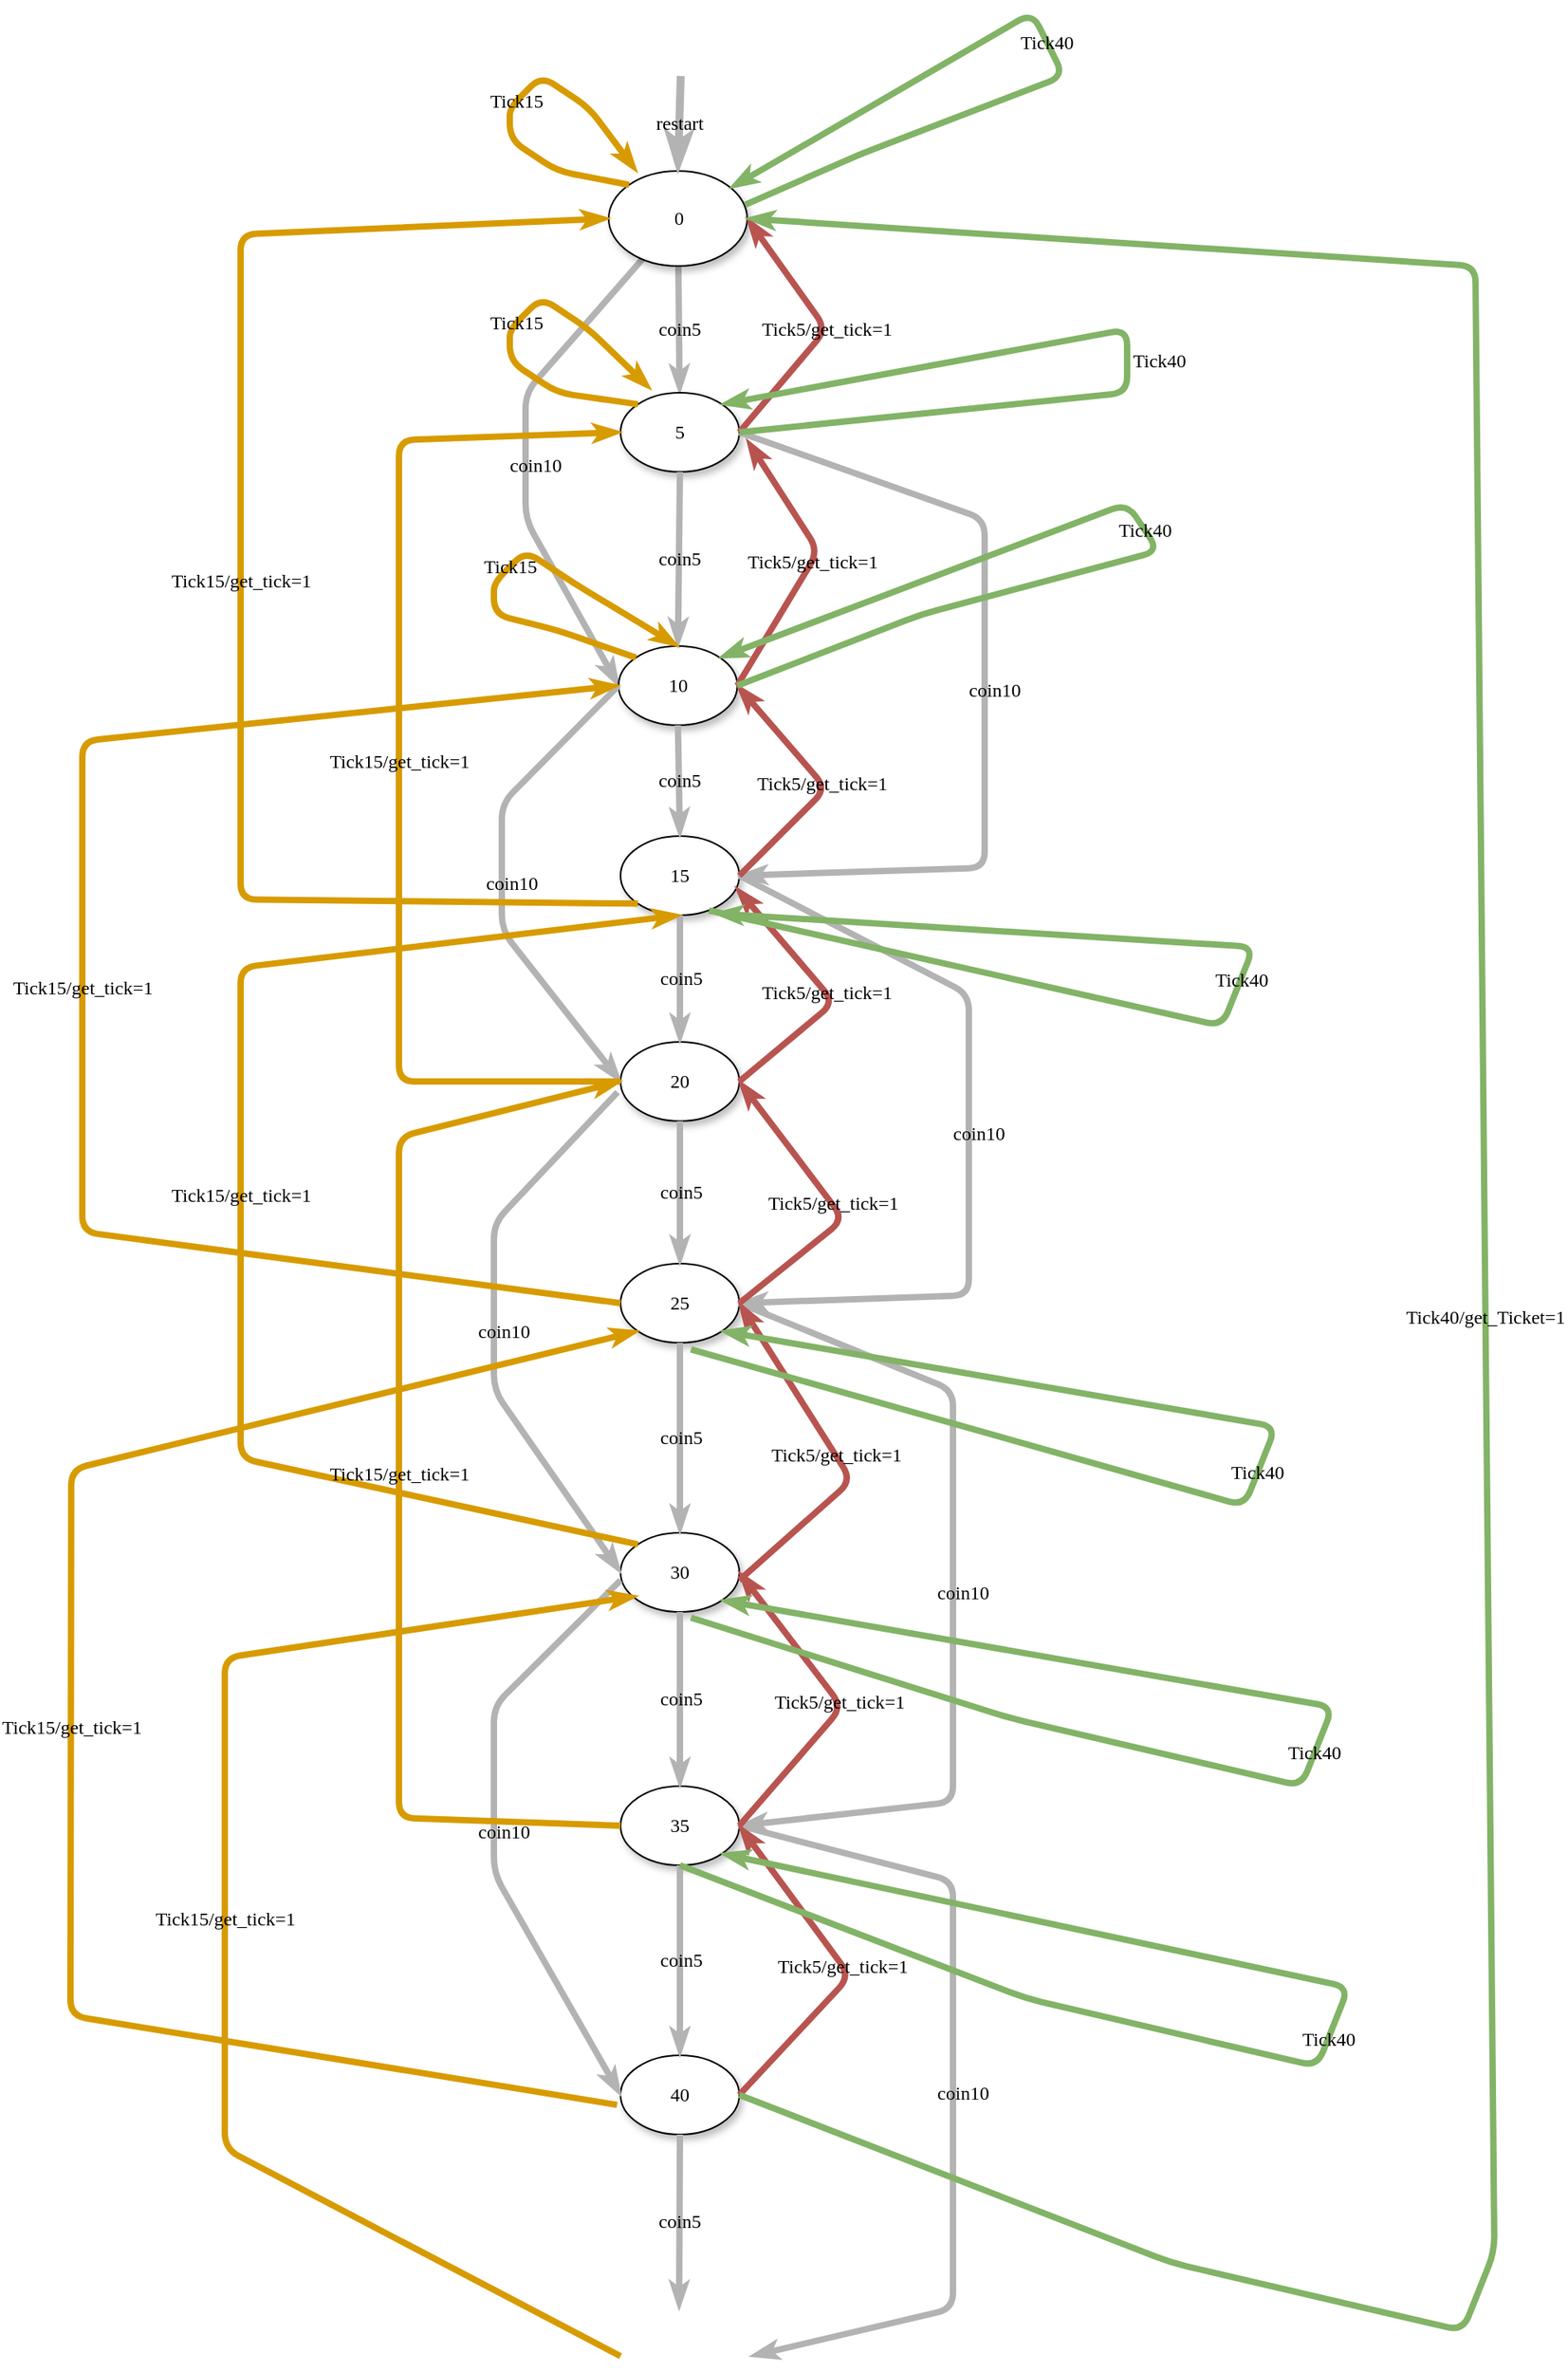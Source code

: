 <mxfile version="23.1.4" type="device">
  <diagram name="Page-1" id="42789a77-a242-8287-6e28-9cd8cfd52e62">
    <mxGraphModel dx="3187" dy="1827" grid="1" gridSize="10" guides="1" tooltips="1" connect="1" arrows="1" fold="1" page="1" pageScale="1" pageWidth="1100" pageHeight="850" background="none" math="0" shadow="0">
      <root>
        <mxCell id="0" />
        <mxCell id="1" parent="0" />
        <mxCell id="1ea317790d2ca983-13" value="coin10" style="edgeStyle=none;rounded=1;html=1;labelBackgroundColor=none;startArrow=none;startFill=0;startSize=5;endArrow=classicThin;endFill=1;endSize=5;jettySize=auto;orthogonalLoop=1;strokeColor=#B3B3B3;strokeWidth=4;fontFamily=Verdana;fontSize=12;entryX=0;entryY=0.5;entryDx=0;entryDy=0;" parent="1" source="1ea317790d2ca983-1" target="X88vrc6dVIh7EYiCYUMr-2" edge="1">
          <mxGeometry x="0.006" y="6" relative="1" as="geometry">
            <mxPoint x="360" y="470" as="targetPoint" />
            <Array as="points">
              <mxPoint x="380" y="350" />
              <mxPoint x="380" y="430" />
            </Array>
            <mxPoint y="1" as="offset" />
          </mxGeometry>
        </mxCell>
        <mxCell id="1ea317790d2ca983-14" value="coin5" style="edgeStyle=none;rounded=1;html=1;labelBackgroundColor=none;startArrow=none;startFill=0;startSize=5;endArrow=classicThin;endFill=1;endSize=5;jettySize=auto;orthogonalLoop=1;strokeColor=#B3B3B3;strokeWidth=4;fontFamily=Verdana;fontSize=12" parent="1" source="1ea317790d2ca983-1" target="1ea317790d2ca983-3" edge="1">
          <mxGeometry relative="1" as="geometry" />
        </mxCell>
        <mxCell id="1ea317790d2ca983-1" value="0" style="ellipse;whiteSpace=wrap;html=1;rounded=0;shadow=1;comic=0;labelBackgroundColor=none;strokeWidth=1;fontFamily=Verdana;fontSize=12;align=center;" parent="1" vertex="1">
          <mxGeometry x="432.5" y="210" width="87.5" height="60" as="geometry" />
        </mxCell>
        <mxCell id="1ea317790d2ca983-3" value="5" style="ellipse;whiteSpace=wrap;html=1;rounded=0;shadow=1;comic=0;labelBackgroundColor=none;strokeWidth=1;fontFamily=Verdana;fontSize=12;align=center;" parent="1" vertex="1">
          <mxGeometry x="440" y="350" width="75" height="50" as="geometry" />
        </mxCell>
        <mxCell id="X88vrc6dVIh7EYiCYUMr-1" value="restart" style="edgeStyle=none;rounded=1;html=1;labelBackgroundColor=none;startArrow=none;startFill=0;startSize=5;endArrow=classicThin;endFill=1;endSize=10;jettySize=auto;orthogonalLoop=1;strokeColor=#B3B3B3;strokeWidth=5;fontFamily=Verdana;fontSize=12;entryX=0.5;entryY=0;entryDx=0;entryDy=0;" edge="1" parent="1" target="1ea317790d2ca983-1">
          <mxGeometry relative="1" as="geometry">
            <mxPoint x="478" y="150" as="sourcePoint" />
            <mxPoint x="289" y="362" as="targetPoint" />
            <Array as="points" />
            <mxPoint as="offset" />
          </mxGeometry>
        </mxCell>
        <mxCell id="X88vrc6dVIh7EYiCYUMr-2" value="10" style="ellipse;whiteSpace=wrap;html=1;rounded=0;shadow=1;comic=0;labelBackgroundColor=none;strokeWidth=1;fontFamily=Verdana;fontSize=12;align=center;" vertex="1" parent="1">
          <mxGeometry x="438.75" y="510" width="75" height="50" as="geometry" />
        </mxCell>
        <mxCell id="X88vrc6dVIh7EYiCYUMr-3" value="coin5" style="edgeStyle=none;rounded=1;html=1;labelBackgroundColor=none;startArrow=none;startFill=0;startSize=5;endArrow=classicThin;endFill=1;endSize=5;jettySize=auto;orthogonalLoop=1;strokeColor=#B3B3B3;strokeWidth=4;fontFamily=Verdana;fontSize=12;exitX=0.5;exitY=1;exitDx=0;exitDy=0;entryX=0.5;entryY=0;entryDx=0;entryDy=0;" edge="1" parent="1" source="1ea317790d2ca983-3" target="X88vrc6dVIh7EYiCYUMr-2">
          <mxGeometry relative="1" as="geometry">
            <mxPoint x="560" y="440" as="sourcePoint" />
            <mxPoint x="588" y="520" as="targetPoint" />
          </mxGeometry>
        </mxCell>
        <mxCell id="X88vrc6dVIh7EYiCYUMr-4" value="15" style="ellipse;whiteSpace=wrap;html=1;rounded=0;shadow=1;comic=0;labelBackgroundColor=none;strokeWidth=1;fontFamily=Verdana;fontSize=12;align=center;" vertex="1" parent="1">
          <mxGeometry x="440" y="630" width="75" height="50" as="geometry" />
        </mxCell>
        <mxCell id="X88vrc6dVIh7EYiCYUMr-5" value="coin10" style="edgeStyle=none;rounded=1;html=1;labelBackgroundColor=none;startArrow=none;startFill=0;startSize=5;endArrow=classicThin;endFill=1;endSize=5;jettySize=auto;orthogonalLoop=1;strokeColor=#B3B3B3;strokeWidth=4;fontFamily=Verdana;fontSize=12;entryX=1;entryY=0.5;entryDx=0;entryDy=0;exitX=1;exitY=0.5;exitDx=0;exitDy=0;" edge="1" parent="1" source="1ea317790d2ca983-3" target="X88vrc6dVIh7EYiCYUMr-4">
          <mxGeometry x="0.006" y="6" relative="1" as="geometry">
            <mxPoint x="570" y="380" as="sourcePoint" />
            <mxPoint x="660" y="659" as="targetPoint" />
            <Array as="points">
              <mxPoint x="670" y="430" />
              <mxPoint x="670" y="650" />
            </Array>
            <mxPoint y="1" as="offset" />
          </mxGeometry>
        </mxCell>
        <mxCell id="X88vrc6dVIh7EYiCYUMr-6" value="coin5" style="edgeStyle=none;rounded=1;html=1;labelBackgroundColor=none;startArrow=none;startFill=0;startSize=5;endArrow=classicThin;endFill=1;endSize=5;jettySize=auto;orthogonalLoop=1;strokeColor=#B3B3B3;strokeWidth=4;fontFamily=Verdana;fontSize=12;exitX=0.5;exitY=1;exitDx=0;exitDy=0;entryX=0.5;entryY=0;entryDx=0;entryDy=0;" edge="1" parent="1" source="X88vrc6dVIh7EYiCYUMr-2" target="X88vrc6dVIh7EYiCYUMr-4">
          <mxGeometry relative="1" as="geometry">
            <mxPoint x="400" y="540" as="sourcePoint" />
            <mxPoint x="400" y="640" as="targetPoint" />
          </mxGeometry>
        </mxCell>
        <mxCell id="X88vrc6dVIh7EYiCYUMr-7" value="20" style="ellipse;whiteSpace=wrap;html=1;rounded=0;shadow=1;comic=0;labelBackgroundColor=none;strokeWidth=1;fontFamily=Verdana;fontSize=12;align=center;" vertex="1" parent="1">
          <mxGeometry x="440" y="760" width="75" height="50" as="geometry" />
        </mxCell>
        <mxCell id="X88vrc6dVIh7EYiCYUMr-8" value="25" style="ellipse;whiteSpace=wrap;html=1;rounded=0;shadow=1;comic=0;labelBackgroundColor=none;strokeWidth=1;fontFamily=Verdana;fontSize=12;align=center;" vertex="1" parent="1">
          <mxGeometry x="440" y="900" width="75" height="50" as="geometry" />
        </mxCell>
        <mxCell id="X88vrc6dVIh7EYiCYUMr-9" value="30" style="ellipse;whiteSpace=wrap;html=1;rounded=0;shadow=1;comic=0;labelBackgroundColor=none;strokeWidth=1;fontFamily=Verdana;fontSize=12;align=center;" vertex="1" parent="1">
          <mxGeometry x="440" y="1070" width="75" height="50" as="geometry" />
        </mxCell>
        <mxCell id="X88vrc6dVIh7EYiCYUMr-10" value="35" style="ellipse;whiteSpace=wrap;html=1;rounded=0;shadow=1;comic=0;labelBackgroundColor=none;strokeWidth=1;fontFamily=Verdana;fontSize=12;align=center;" vertex="1" parent="1">
          <mxGeometry x="440" y="1230" width="75" height="50" as="geometry" />
        </mxCell>
        <mxCell id="X88vrc6dVIh7EYiCYUMr-11" value="40" style="ellipse;whiteSpace=wrap;html=1;rounded=0;shadow=1;comic=0;labelBackgroundColor=none;strokeWidth=1;fontFamily=Verdana;fontSize=12;align=center;" vertex="1" parent="1">
          <mxGeometry x="440" y="1400" width="75" height="50" as="geometry" />
        </mxCell>
        <mxCell id="X88vrc6dVIh7EYiCYUMr-13" value="coin5" style="edgeStyle=none;rounded=1;html=1;labelBackgroundColor=none;startArrow=none;startFill=0;startSize=5;endArrow=classicThin;endFill=1;endSize=5;jettySize=auto;orthogonalLoop=1;strokeColor=#B3B3B3;strokeWidth=4;fontFamily=Verdana;fontSize=12;exitX=0.5;exitY=1;exitDx=0;exitDy=0;entryX=0.5;entryY=0;entryDx=0;entryDy=0;" edge="1" parent="1" source="X88vrc6dVIh7EYiCYUMr-4" target="X88vrc6dVIh7EYiCYUMr-7">
          <mxGeometry relative="1" as="geometry">
            <mxPoint x="488" y="560" as="sourcePoint" />
            <mxPoint x="488" y="640" as="targetPoint" />
          </mxGeometry>
        </mxCell>
        <mxCell id="X88vrc6dVIh7EYiCYUMr-14" value="coin5" style="edgeStyle=none;rounded=1;html=1;labelBackgroundColor=none;startArrow=none;startFill=0;startSize=5;endArrow=classicThin;endFill=1;endSize=5;jettySize=auto;orthogonalLoop=1;strokeColor=#B3B3B3;strokeWidth=4;fontFamily=Verdana;fontSize=12;exitX=0.5;exitY=1;exitDx=0;exitDy=0;entryX=0.5;entryY=0;entryDx=0;entryDy=0;exitPerimeter=0;" edge="1" parent="1" source="X88vrc6dVIh7EYiCYUMr-7" target="X88vrc6dVIh7EYiCYUMr-8">
          <mxGeometry relative="1" as="geometry">
            <mxPoint x="498" y="570" as="sourcePoint" />
            <mxPoint x="498" y="650" as="targetPoint" />
          </mxGeometry>
        </mxCell>
        <mxCell id="X88vrc6dVIh7EYiCYUMr-15" value="coin5" style="edgeStyle=none;rounded=1;html=1;labelBackgroundColor=none;startArrow=none;startFill=0;startSize=5;endArrow=classicThin;endFill=1;endSize=5;jettySize=auto;orthogonalLoop=1;strokeColor=#B3B3B3;strokeWidth=4;fontFamily=Verdana;fontSize=12;entryX=0.5;entryY=0;entryDx=0;entryDy=0;exitX=0.5;exitY=1;exitDx=0;exitDy=0;" edge="1" parent="1" source="X88vrc6dVIh7EYiCYUMr-8" target="X88vrc6dVIh7EYiCYUMr-9">
          <mxGeometry relative="1" as="geometry">
            <mxPoint x="478" y="970" as="sourcePoint" />
            <mxPoint x="477" y="1040" as="targetPoint" />
          </mxGeometry>
        </mxCell>
        <mxCell id="X88vrc6dVIh7EYiCYUMr-16" value="coin5" style="edgeStyle=none;rounded=1;html=1;labelBackgroundColor=none;startArrow=none;startFill=0;startSize=5;endArrow=classicThin;endFill=1;endSize=5;jettySize=auto;orthogonalLoop=1;strokeColor=#B3B3B3;strokeWidth=4;fontFamily=Verdana;fontSize=12;entryX=0.5;entryY=0;entryDx=0;entryDy=0;exitX=0.5;exitY=1;exitDx=0;exitDy=0;" edge="1" parent="1" source="X88vrc6dVIh7EYiCYUMr-9" target="X88vrc6dVIh7EYiCYUMr-10">
          <mxGeometry relative="1" as="geometry">
            <mxPoint x="488" y="960" as="sourcePoint" />
            <mxPoint x="488" y="1080" as="targetPoint" />
          </mxGeometry>
        </mxCell>
        <mxCell id="X88vrc6dVIh7EYiCYUMr-17" value="coin5" style="edgeStyle=none;rounded=1;html=1;labelBackgroundColor=none;startArrow=none;startFill=0;startSize=5;endArrow=classicThin;endFill=1;endSize=5;jettySize=auto;orthogonalLoop=1;strokeColor=#B3B3B3;strokeWidth=4;fontFamily=Verdana;fontSize=12;entryX=0.5;entryY=0;entryDx=0;entryDy=0;exitX=0.5;exitY=1;exitDx=0;exitDy=0;" edge="1" parent="1" source="X88vrc6dVIh7EYiCYUMr-10" target="X88vrc6dVIh7EYiCYUMr-11">
          <mxGeometry relative="1" as="geometry">
            <mxPoint x="488" y="1130" as="sourcePoint" />
            <mxPoint x="488" y="1240" as="targetPoint" />
          </mxGeometry>
        </mxCell>
        <mxCell id="X88vrc6dVIh7EYiCYUMr-18" value="coin10" style="edgeStyle=none;rounded=1;html=1;labelBackgroundColor=none;startArrow=none;startFill=0;startSize=5;endArrow=classicThin;endFill=1;endSize=5;jettySize=auto;orthogonalLoop=1;strokeColor=#B3B3B3;strokeWidth=4;fontFamily=Verdana;fontSize=12;entryX=0;entryY=0.5;entryDx=0;entryDy=0;exitX=0;exitY=0.5;exitDx=0;exitDy=0;" edge="1" parent="1" source="X88vrc6dVIh7EYiCYUMr-2" target="X88vrc6dVIh7EYiCYUMr-7">
          <mxGeometry x="0.006" y="6" relative="1" as="geometry">
            <mxPoint x="410" y="540" as="sourcePoint" />
            <mxPoint x="425" y="784.5" as="targetPoint" />
            <Array as="points">
              <mxPoint x="365" y="609.5" />
              <mxPoint x="365" y="689.5" />
            </Array>
            <mxPoint y="1" as="offset" />
          </mxGeometry>
        </mxCell>
        <mxCell id="X88vrc6dVIh7EYiCYUMr-19" value="coin10" style="edgeStyle=none;rounded=1;html=1;labelBackgroundColor=none;startArrow=none;startFill=0;startSize=5;endArrow=classicThin;endFill=1;endSize=5;jettySize=auto;orthogonalLoop=1;strokeColor=#B3B3B3;strokeWidth=4;fontFamily=Verdana;fontSize=12;entryX=0;entryY=0.5;entryDx=0;entryDy=0;exitX=-0.025;exitY=0.634;exitDx=0;exitDy=0;exitPerimeter=0;" edge="1" parent="1" source="X88vrc6dVIh7EYiCYUMr-7" target="X88vrc6dVIh7EYiCYUMr-9">
          <mxGeometry x="0.006" y="6" relative="1" as="geometry">
            <mxPoint x="435" y="790" as="sourcePoint" />
            <mxPoint x="435" y="1050" as="targetPoint" />
            <Array as="points">
              <mxPoint x="360" y="874.5" />
              <mxPoint x="360" y="980" />
            </Array>
            <mxPoint y="1" as="offset" />
          </mxGeometry>
        </mxCell>
        <mxCell id="X88vrc6dVIh7EYiCYUMr-20" value="coin10" style="edgeStyle=none;rounded=1;html=1;labelBackgroundColor=none;startArrow=none;startFill=0;startSize=5;endArrow=classicThin;endFill=1;endSize=5;jettySize=auto;orthogonalLoop=1;strokeColor=#B3B3B3;strokeWidth=4;fontFamily=Verdana;fontSize=12;entryX=0;entryY=0.5;entryDx=0;entryDy=0;exitX=0;exitY=0.6;exitDx=0;exitDy=0;exitPerimeter=0;" edge="1" parent="1" source="X88vrc6dVIh7EYiCYUMr-9" target="X88vrc6dVIh7EYiCYUMr-11">
          <mxGeometry x="0.006" y="6" relative="1" as="geometry">
            <mxPoint x="438" y="1097" as="sourcePoint" />
            <mxPoint x="440" y="1400" as="targetPoint" />
            <Array as="points">
              <mxPoint x="360" y="1179.5" />
              <mxPoint x="360" y="1285" />
            </Array>
            <mxPoint y="1" as="offset" />
          </mxGeometry>
        </mxCell>
        <mxCell id="X88vrc6dVIh7EYiCYUMr-21" value="coin10" style="edgeStyle=none;rounded=1;html=1;labelBackgroundColor=none;startArrow=none;startFill=0;startSize=5;endArrow=classicThin;endFill=1;endSize=5;jettySize=auto;orthogonalLoop=1;strokeColor=#B3B3B3;strokeWidth=4;fontFamily=Verdana;fontSize=12;entryX=1;entryY=0.5;entryDx=0;entryDy=0;exitX=1;exitY=0.5;exitDx=0;exitDy=0;" edge="1" parent="1" source="X88vrc6dVIh7EYiCYUMr-4" target="X88vrc6dVIh7EYiCYUMr-8">
          <mxGeometry x="0.006" y="6" relative="1" as="geometry">
            <mxPoint x="530" y="660" as="sourcePoint" />
            <mxPoint x="515" y="940" as="targetPoint" />
            <Array as="points">
              <mxPoint x="660" y="730" />
              <mxPoint x="660" y="920" />
            </Array>
            <mxPoint y="1" as="offset" />
          </mxGeometry>
        </mxCell>
        <mxCell id="X88vrc6dVIh7EYiCYUMr-22" value="coin10" style="edgeStyle=none;rounded=1;html=1;labelBackgroundColor=none;startArrow=none;startFill=0;startSize=5;endArrow=classicThin;endFill=1;endSize=5;jettySize=auto;orthogonalLoop=1;strokeColor=#B3B3B3;strokeWidth=4;fontFamily=Verdana;fontSize=12;entryX=1;entryY=0.5;entryDx=0;entryDy=0;exitX=1;exitY=0.5;exitDx=0;exitDy=0;" edge="1" parent="1" source="X88vrc6dVIh7EYiCYUMr-8" target="X88vrc6dVIh7EYiCYUMr-10">
          <mxGeometry x="0.006" y="6" relative="1" as="geometry">
            <mxPoint x="540" y="930" as="sourcePoint" />
            <mxPoint x="515" y="1200" as="targetPoint" />
            <Array as="points">
              <mxPoint x="650" y="980" />
              <mxPoint x="650" y="1240" />
            </Array>
            <mxPoint y="1" as="offset" />
          </mxGeometry>
        </mxCell>
        <mxCell id="X88vrc6dVIh7EYiCYUMr-23" value="coin5" style="edgeStyle=none;rounded=1;html=1;labelBackgroundColor=none;startArrow=none;startFill=0;startSize=5;endArrow=classicThin;endFill=1;endSize=5;jettySize=auto;orthogonalLoop=1;strokeColor=#B3B3B3;strokeWidth=4;fontFamily=Verdana;fontSize=12;exitX=0.5;exitY=1;exitDx=0;exitDy=0;" edge="1" parent="1" source="X88vrc6dVIh7EYiCYUMr-11">
          <mxGeometry relative="1" as="geometry">
            <mxPoint x="477.02" y="1460" as="sourcePoint" />
            <mxPoint x="477" y="1560" as="targetPoint" />
          </mxGeometry>
        </mxCell>
        <mxCell id="X88vrc6dVIh7EYiCYUMr-24" value="coin10" style="edgeStyle=none;rounded=1;html=1;labelBackgroundColor=none;startArrow=none;startFill=0;startSize=5;endArrow=classicThin;endFill=1;endSize=5;jettySize=auto;orthogonalLoop=1;strokeColor=#B3B3B3;strokeWidth=4;fontFamily=Verdana;fontSize=12;entryX=1;entryY=0.5;entryDx=0;entryDy=0;exitX=1;exitY=0.5;exitDx=0;exitDy=0;" edge="1" parent="1" source="X88vrc6dVIh7EYiCYUMr-10">
          <mxGeometry x="0.006" y="6" relative="1" as="geometry">
            <mxPoint x="522.5" y="1260" as="sourcePoint" />
            <mxPoint x="522.5" y="1590" as="targetPoint" />
            <Array as="points">
              <mxPoint x="650" y="1290" />
              <mxPoint x="650" y="1560" />
            </Array>
            <mxPoint y="1" as="offset" />
          </mxGeometry>
        </mxCell>
        <mxCell id="X88vrc6dVIh7EYiCYUMr-25" value="&lt;div&gt;Tick5/get_tick=1&lt;/div&gt;" style="edgeStyle=none;rounded=1;html=1;labelBackgroundColor=none;startArrow=none;startFill=0;startSize=5;endArrow=classicThin;endFill=1;endSize=5;jettySize=auto;orthogonalLoop=1;strokeColor=#b85450;strokeWidth=4;fontFamily=Verdana;fontSize=12;fillColor=#f8cecc;exitX=1;exitY=0.5;exitDx=0;exitDy=0;entryX=1;entryY=0.5;entryDx=0;entryDy=0;" edge="1" parent="1" source="1ea317790d2ca983-3" target="1ea317790d2ca983-1">
          <mxGeometry relative="1" as="geometry">
            <mxPoint x="480" y="340" as="sourcePoint" />
            <mxPoint x="509" y="270" as="targetPoint" />
            <Array as="points">
              <mxPoint x="570" y="310" />
            </Array>
          </mxGeometry>
        </mxCell>
        <mxCell id="X88vrc6dVIh7EYiCYUMr-28" value="&lt;div&gt;Tick5/get_tick=1&lt;/div&gt;" style="edgeStyle=none;rounded=1;html=1;labelBackgroundColor=none;startArrow=none;startFill=0;startSize=5;endArrow=classicThin;endFill=1;endSize=5;jettySize=auto;orthogonalLoop=1;strokeColor=#b85450;strokeWidth=4;fontFamily=Verdana;fontSize=12;fillColor=#f8cecc;exitX=1;exitY=0.5;exitDx=0;exitDy=0;" edge="1" parent="1" source="X88vrc6dVIh7EYiCYUMr-2">
          <mxGeometry relative="1" as="geometry">
            <mxPoint x="510" y="515" as="sourcePoint" />
            <mxPoint x="520" y="380" as="targetPoint" />
            <Array as="points">
              <mxPoint x="565" y="450" />
            </Array>
          </mxGeometry>
        </mxCell>
        <mxCell id="X88vrc6dVIh7EYiCYUMr-29" value="&lt;div&gt;Tick5/get_tick=1&lt;/div&gt;" style="edgeStyle=none;rounded=1;html=1;labelBackgroundColor=none;startArrow=none;startFill=0;startSize=5;endArrow=classicThin;endFill=1;endSize=5;jettySize=auto;orthogonalLoop=1;strokeColor=#b85450;strokeWidth=4;fontFamily=Verdana;fontSize=12;fillColor=#f8cecc;exitX=1;exitY=0.5;exitDx=0;exitDy=0;entryX=1;entryY=0.5;entryDx=0;entryDy=0;" edge="1" parent="1" source="X88vrc6dVIh7EYiCYUMr-4" target="X88vrc6dVIh7EYiCYUMr-2">
          <mxGeometry relative="1" as="geometry">
            <mxPoint x="515" y="665" as="sourcePoint" />
            <mxPoint x="530" y="540" as="targetPoint" />
            <Array as="points">
              <mxPoint x="570" y="600" />
            </Array>
          </mxGeometry>
        </mxCell>
        <mxCell id="X88vrc6dVIh7EYiCYUMr-30" value="&lt;div&gt;Tick5/get_tick=1&lt;/div&gt;" style="edgeStyle=none;rounded=1;html=1;labelBackgroundColor=none;startArrow=none;startFill=0;startSize=5;endArrow=classicThin;endFill=1;endSize=5;jettySize=auto;orthogonalLoop=1;strokeColor=#b85450;strokeWidth=4;fontFamily=Verdana;fontSize=12;fillColor=#f8cecc;exitX=1;exitY=0.5;exitDx=0;exitDy=0;entryX=0.974;entryY=0.654;entryDx=0;entryDy=0;entryPerimeter=0;" edge="1" parent="1" source="X88vrc6dVIh7EYiCYUMr-7" target="X88vrc6dVIh7EYiCYUMr-4">
          <mxGeometry relative="1" as="geometry">
            <mxPoint x="520" y="790" as="sourcePoint" />
            <mxPoint x="520" y="680" as="targetPoint" />
            <Array as="points">
              <mxPoint x="575" y="735" />
            </Array>
          </mxGeometry>
        </mxCell>
        <mxCell id="X88vrc6dVIh7EYiCYUMr-31" value="&lt;div&gt;Tick5/get_tick=1&lt;/div&gt;" style="edgeStyle=none;rounded=1;html=1;labelBackgroundColor=none;startArrow=none;startFill=0;startSize=5;endArrow=classicThin;endFill=1;endSize=5;jettySize=auto;orthogonalLoop=1;strokeColor=#b85450;strokeWidth=4;fontFamily=Verdana;fontSize=12;fillColor=#f8cecc;exitX=1;exitY=0.5;exitDx=0;exitDy=0;entryX=1;entryY=0.5;entryDx=0;entryDy=0;" edge="1" parent="1" source="X88vrc6dVIh7EYiCYUMr-8" target="X88vrc6dVIh7EYiCYUMr-7">
          <mxGeometry relative="1" as="geometry">
            <mxPoint x="521" y="922" as="sourcePoint" />
            <mxPoint x="519" y="800" as="targetPoint" />
            <Array as="points">
              <mxPoint x="581" y="872" />
            </Array>
          </mxGeometry>
        </mxCell>
        <mxCell id="X88vrc6dVIh7EYiCYUMr-32" value="&lt;div&gt;Tick5/get_tick=1&lt;/div&gt;" style="edgeStyle=none;rounded=1;html=1;labelBackgroundColor=none;startArrow=none;startFill=0;startSize=5;endArrow=classicThin;endFill=1;endSize=5;jettySize=auto;orthogonalLoop=1;strokeColor=#b85450;strokeWidth=4;fontFamily=Verdana;fontSize=12;fillColor=#f8cecc;entryX=1;entryY=0.5;entryDx=0;entryDy=0;" edge="1" parent="1" target="X88vrc6dVIh7EYiCYUMr-8">
          <mxGeometry relative="1" as="geometry">
            <mxPoint x="515" y="1100" as="sourcePoint" />
            <mxPoint x="520" y="950" as="targetPoint" />
            <Array as="points">
              <mxPoint x="586" y="1037" />
            </Array>
          </mxGeometry>
        </mxCell>
        <mxCell id="X88vrc6dVIh7EYiCYUMr-33" value="&lt;div&gt;Tick5/get_tick=1&lt;/div&gt;" style="edgeStyle=none;rounded=1;html=1;labelBackgroundColor=none;startArrow=none;startFill=0;startSize=5;endArrow=classicThin;endFill=1;endSize=5;jettySize=auto;orthogonalLoop=1;strokeColor=#b85450;strokeWidth=4;fontFamily=Verdana;fontSize=12;fillColor=#f8cecc;entryX=1;entryY=0.5;entryDx=0;entryDy=0;exitX=1;exitY=0.5;exitDx=0;exitDy=0;" edge="1" parent="1" source="X88vrc6dVIh7EYiCYUMr-10" target="X88vrc6dVIh7EYiCYUMr-9">
          <mxGeometry relative="1" as="geometry">
            <mxPoint x="520" y="1275" as="sourcePoint" />
            <mxPoint x="520" y="1100" as="targetPoint" />
            <Array as="points">
              <mxPoint x="580" y="1180" />
            </Array>
          </mxGeometry>
        </mxCell>
        <mxCell id="X88vrc6dVIh7EYiCYUMr-34" value="&lt;div&gt;Tick5/get_tick=1&lt;/div&gt;" style="edgeStyle=none;rounded=1;html=1;labelBackgroundColor=none;startArrow=none;startFill=0;startSize=5;endArrow=classicThin;endFill=1;endSize=5;jettySize=auto;orthogonalLoop=1;strokeColor=#b85450;strokeWidth=4;fontFamily=Verdana;fontSize=12;fillColor=#f8cecc;entryX=1;entryY=0.5;entryDx=0;entryDy=0;exitX=1;exitY=0.5;exitDx=0;exitDy=0;" edge="1" parent="1" source="X88vrc6dVIh7EYiCYUMr-11" target="X88vrc6dVIh7EYiCYUMr-10">
          <mxGeometry relative="1" as="geometry">
            <mxPoint x="520" y="1425" as="sourcePoint" />
            <mxPoint x="520" y="1265" as="targetPoint" />
            <Array as="points">
              <mxPoint x="585" y="1350" />
            </Array>
          </mxGeometry>
        </mxCell>
        <mxCell id="X88vrc6dVIh7EYiCYUMr-35" value="&lt;div&gt;Tick15/get_tick=1&lt;/div&gt;" style="edgeStyle=none;rounded=1;html=1;labelBackgroundColor=none;startArrow=none;startFill=0;startSize=5;endArrow=classicThin;endFill=1;endSize=5;jettySize=auto;orthogonalLoop=1;strokeColor=#d79b00;strokeWidth=4;fontFamily=Verdana;fontSize=12;fillColor=#ffe6cc;exitX=0;exitY=1;exitDx=0;exitDy=0;entryX=0;entryY=0.5;entryDx=0;entryDy=0;" edge="1" parent="1" source="X88vrc6dVIh7EYiCYUMr-4" target="1ea317790d2ca983-1">
          <mxGeometry relative="1" as="geometry">
            <mxPoint x="260" y="670" as="sourcePoint" />
            <mxPoint x="200" y="350" as="targetPoint" />
            <Array as="points">
              <mxPoint x="200" y="670" />
              <mxPoint x="200" y="250" />
            </Array>
          </mxGeometry>
        </mxCell>
        <mxCell id="X88vrc6dVIh7EYiCYUMr-37" value="&lt;div&gt;Tick15/get_tick=1&lt;/div&gt;" style="edgeStyle=none;rounded=1;html=1;labelBackgroundColor=none;startArrow=none;startFill=0;startSize=5;endArrow=classicThin;endFill=1;endSize=5;jettySize=auto;orthogonalLoop=1;strokeColor=#d79b00;strokeWidth=4;fontFamily=Verdana;fontSize=12;fillColor=#ffe6cc;exitX=0;exitY=0;exitDx=0;exitDy=0;entryX=0.5;entryY=1;entryDx=0;entryDy=0;" edge="1" parent="1" source="X88vrc6dVIh7EYiCYUMr-9" target="X88vrc6dVIh7EYiCYUMr-4">
          <mxGeometry relative="1" as="geometry">
            <mxPoint x="451" y="1026" as="sourcePoint" />
            <mxPoint x="430" y="690" as="targetPoint" />
            <Array as="points">
              <mxPoint x="200" y="1023" />
              <mxPoint x="200" y="713" />
            </Array>
          </mxGeometry>
        </mxCell>
        <mxCell id="X88vrc6dVIh7EYiCYUMr-38" value="&lt;div&gt;Tick15/get_tick=1&lt;/div&gt;" style="edgeStyle=none;rounded=1;html=1;labelBackgroundColor=none;startArrow=none;startFill=0;startSize=5;endArrow=classicThin;endFill=1;endSize=5;jettySize=auto;orthogonalLoop=1;strokeColor=#d79b00;strokeWidth=4;fontFamily=Verdana;fontSize=12;fillColor=#ffe6cc;entryX=0.133;entryY=0.8;entryDx=0;entryDy=0;entryPerimeter=0;" edge="1" parent="1" target="X88vrc6dVIh7EYiCYUMr-9">
          <mxGeometry relative="1" as="geometry">
            <mxPoint x="440" y="1590" as="sourcePoint" />
            <mxPoint x="449" y="1120" as="targetPoint" />
            <Array as="points">
              <mxPoint x="190" y="1459" />
              <mxPoint x="190" y="1149" />
            </Array>
          </mxGeometry>
        </mxCell>
        <mxCell id="X88vrc6dVIh7EYiCYUMr-39" value="&lt;div&gt;Tick15&lt;/div&gt;" style="edgeStyle=none;rounded=1;html=1;labelBackgroundColor=none;startArrow=none;startFill=0;startSize=5;endArrow=classicThin;endFill=1;endSize=5;jettySize=auto;orthogonalLoop=1;strokeColor=#d79b00;strokeWidth=4;fontFamily=Verdana;fontSize=12;fillColor=#ffe6cc;exitX=0;exitY=0;exitDx=0;exitDy=0;entryX=0.2;entryY=0;entryDx=0;entryDy=0;entryPerimeter=0;" edge="1" parent="1" source="1ea317790d2ca983-1" target="1ea317790d2ca983-1">
          <mxGeometry relative="1" as="geometry">
            <mxPoint x="410" y="220" as="sourcePoint" />
            <mxPoint x="370" y="-10" as="targetPoint" />
            <Array as="points">
              <mxPoint x="400" y="210" />
              <mxPoint x="370" y="190" />
              <mxPoint x="370" y="170" />
              <mxPoint x="390" y="150" />
              <mxPoint x="420" y="170" />
            </Array>
          </mxGeometry>
        </mxCell>
        <mxCell id="X88vrc6dVIh7EYiCYUMr-40" value="&lt;div&gt;Tick15&lt;/div&gt;" style="edgeStyle=none;rounded=1;html=1;labelBackgroundColor=none;startArrow=none;startFill=0;startSize=5;endArrow=classicThin;endFill=1;endSize=5;jettySize=auto;orthogonalLoop=1;strokeColor=#d79b00;strokeWidth=4;fontFamily=Verdana;fontSize=12;fillColor=#ffe6cc;exitX=0;exitY=0;exitDx=0;exitDy=0;entryX=0.25;entryY=-0.05;entryDx=0;entryDy=0;entryPerimeter=0;" edge="1" parent="1" source="1ea317790d2ca983-3" target="1ea317790d2ca983-3">
          <mxGeometry relative="1" as="geometry">
            <mxPoint x="445" y="359" as="sourcePoint" />
            <mxPoint x="450" y="350" as="targetPoint" />
            <Array as="points">
              <mxPoint x="400" y="350" />
              <mxPoint x="370" y="330" />
              <mxPoint x="370" y="310" />
              <mxPoint x="390" y="290" />
              <mxPoint x="420" y="310" />
            </Array>
          </mxGeometry>
        </mxCell>
        <mxCell id="X88vrc6dVIh7EYiCYUMr-41" value="&lt;div&gt;Tick15&lt;/div&gt;" style="edgeStyle=none;rounded=1;html=1;labelBackgroundColor=none;startArrow=none;startFill=0;startSize=5;endArrow=classicThin;endFill=1;endSize=5;jettySize=auto;orthogonalLoop=1;strokeColor=#d79b00;strokeWidth=4;fontFamily=Verdana;fontSize=12;fillColor=#ffe6cc;exitX=0;exitY=0;exitDx=0;exitDy=0;entryX=0.5;entryY=0;entryDx=0;entryDy=0;" edge="1" parent="1" source="X88vrc6dVIh7EYiCYUMr-2" target="X88vrc6dVIh7EYiCYUMr-2">
          <mxGeometry relative="1" as="geometry">
            <mxPoint x="460" y="510" as="sourcePoint" />
            <mxPoint x="460" y="490" as="targetPoint" />
            <Array as="points">
              <mxPoint x="400" y="500" />
              <mxPoint x="360" y="490" />
              <mxPoint x="360" y="470" />
              <mxPoint x="380" y="450" />
              <mxPoint x="410" y="470" />
            </Array>
          </mxGeometry>
        </mxCell>
        <mxCell id="X88vrc6dVIh7EYiCYUMr-42" value="&lt;div&gt;Tick15/get_tick=1&lt;/div&gt;" style="edgeStyle=none;rounded=1;html=1;labelBackgroundColor=none;startArrow=none;startFill=0;startSize=5;endArrow=classicThin;endFill=1;endSize=5;jettySize=auto;orthogonalLoop=1;strokeColor=#d79b00;strokeWidth=4;fontFamily=Verdana;fontSize=12;fillColor=#ffe6cc;exitX=0;exitY=0.5;exitDx=0;exitDy=0;entryX=0;entryY=0.5;entryDx=0;entryDy=0;" edge="1" parent="1" source="X88vrc6dVIh7EYiCYUMr-7" target="1ea317790d2ca983-3">
          <mxGeometry relative="1" as="geometry">
            <mxPoint x="461" y="810" as="sourcePoint" />
            <mxPoint x="420" y="377" as="targetPoint" />
            <Array as="points">
              <mxPoint x="300" y="785" />
              <mxPoint x="300" y="380" />
            </Array>
          </mxGeometry>
        </mxCell>
        <mxCell id="X88vrc6dVIh7EYiCYUMr-43" value="&lt;div&gt;Tick15/get_tick=1&lt;/div&gt;" style="edgeStyle=none;rounded=1;html=1;labelBackgroundColor=none;startArrow=none;startFill=0;startSize=5;endArrow=classicThin;endFill=1;endSize=5;jettySize=auto;orthogonalLoop=1;strokeColor=#d79b00;strokeWidth=4;fontFamily=Verdana;fontSize=12;fillColor=#ffe6cc;exitX=0;exitY=0.5;exitDx=0;exitDy=0;entryX=0;entryY=0.5;entryDx=0;entryDy=0;" edge="1" parent="1" source="X88vrc6dVIh7EYiCYUMr-8" target="X88vrc6dVIh7EYiCYUMr-2">
          <mxGeometry relative="1" as="geometry">
            <mxPoint x="170" y="910" as="sourcePoint" />
            <mxPoint x="170" y="500" as="targetPoint" />
            <Array as="points">
              <mxPoint x="100" y="880" />
              <mxPoint x="100" y="570" />
            </Array>
          </mxGeometry>
        </mxCell>
        <mxCell id="X88vrc6dVIh7EYiCYUMr-44" value="&lt;div&gt;Tick15/get_tick=1&lt;/div&gt;" style="edgeStyle=none;rounded=1;html=1;labelBackgroundColor=none;startArrow=none;startFill=0;startSize=5;endArrow=classicThin;endFill=1;endSize=5;jettySize=auto;orthogonalLoop=1;strokeColor=#d79b00;strokeWidth=4;fontFamily=Verdana;fontSize=12;fillColor=#ffe6cc;entryX=0;entryY=0.5;entryDx=0;entryDy=0;exitX=0;exitY=0.5;exitDx=0;exitDy=0;" edge="1" parent="1" source="X88vrc6dVIh7EYiCYUMr-10" target="X88vrc6dVIh7EYiCYUMr-7">
          <mxGeometry relative="1" as="geometry">
            <mxPoint x="430" y="1260" as="sourcePoint" />
            <mxPoint x="440" y="850" as="targetPoint" />
            <Array as="points">
              <mxPoint x="300" y="1250" />
              <mxPoint x="300" y="820" />
            </Array>
          </mxGeometry>
        </mxCell>
        <mxCell id="X88vrc6dVIh7EYiCYUMr-45" value="&lt;div&gt;Tick15/get_tick=1&lt;/div&gt;" style="edgeStyle=none;rounded=1;html=1;labelBackgroundColor=none;startArrow=none;startFill=0;startSize=5;endArrow=classicThin;endFill=1;endSize=5;jettySize=auto;orthogonalLoop=1;strokeColor=#d79b00;strokeWidth=4;fontFamily=Verdana;fontSize=12;fillColor=#ffe6cc;exitX=-0.029;exitY=0.626;exitDx=0;exitDy=0;exitPerimeter=0;entryX=0;entryY=1;entryDx=0;entryDy=0;" edge="1" parent="1" source="X88vrc6dVIh7EYiCYUMr-11" target="X88vrc6dVIh7EYiCYUMr-8">
          <mxGeometry relative="1" as="geometry">
            <mxPoint x="432.5" y="1420" as="sourcePoint" />
            <mxPoint x="438" y="930" as="targetPoint" />
            <Array as="points">
              <mxPoint x="92.5" y="1375" />
              <mxPoint x="93" y="1030" />
            </Array>
          </mxGeometry>
        </mxCell>
        <mxCell id="X88vrc6dVIh7EYiCYUMr-46" value="&lt;div&gt;Tick40&lt;/div&gt;" style="edgeStyle=none;rounded=1;html=1;labelBackgroundColor=none;startArrow=none;startFill=0;startSize=5;endArrow=classicThin;endFill=1;endSize=5;jettySize=auto;orthogonalLoop=1;strokeColor=#82b366;strokeWidth=4;fontFamily=Verdana;fontSize=12;fillColor=#d5e8d4;exitX=0.986;exitY=0.355;exitDx=0;exitDy=0;exitPerimeter=0;" edge="1" parent="1" source="1ea317790d2ca983-1" target="1ea317790d2ca983-1">
          <mxGeometry relative="1" as="geometry">
            <mxPoint x="540" y="220" as="sourcePoint" />
            <mxPoint x="530" y="180" as="targetPoint" />
            <Array as="points">
              <mxPoint x="590" y="200" />
              <mxPoint x="720" y="150" />
              <mxPoint x="700" y="110" />
            </Array>
          </mxGeometry>
        </mxCell>
        <mxCell id="X88vrc6dVIh7EYiCYUMr-47" value="&lt;div&gt;Tick40&lt;/div&gt;" style="edgeStyle=none;rounded=1;html=1;labelBackgroundColor=none;startArrow=none;startFill=0;startSize=5;endArrow=classicThin;endFill=1;endSize=5;jettySize=auto;orthogonalLoop=1;strokeColor=#82b366;strokeWidth=4;fontFamily=Verdana;fontSize=12;fillColor=#d5e8d4;exitX=1;exitY=0.5;exitDx=0;exitDy=0;entryX=1;entryY=0;entryDx=0;entryDy=0;" edge="1" parent="1" source="1ea317790d2ca983-3" target="1ea317790d2ca983-3">
          <mxGeometry x="-0.026" y="-20" relative="1" as="geometry">
            <mxPoint x="610" y="371" as="sourcePoint" />
            <mxPoint x="590" y="355" as="targetPoint" />
            <Array as="points">
              <mxPoint x="760" y="350" />
              <mxPoint x="760" y="310" />
            </Array>
            <mxPoint as="offset" />
          </mxGeometry>
        </mxCell>
        <mxCell id="X88vrc6dVIh7EYiCYUMr-48" value="&lt;div&gt;Tick40&lt;/div&gt;" style="edgeStyle=none;rounded=1;html=1;labelBackgroundColor=none;startArrow=none;startFill=0;startSize=5;endArrow=classicThin;endFill=1;endSize=5;jettySize=auto;orthogonalLoop=1;strokeColor=#82b366;strokeWidth=4;fontFamily=Verdana;fontSize=12;fillColor=#d5e8d4;exitX=1;exitY=0.5;exitDx=0;exitDy=0;entryX=1;entryY=0;entryDx=0;entryDy=0;" edge="1" parent="1" source="X88vrc6dVIh7EYiCYUMr-2" target="X88vrc6dVIh7EYiCYUMr-2">
          <mxGeometry relative="1" as="geometry">
            <mxPoint x="559" y="521" as="sourcePoint" />
            <mxPoint x="550" y="511" as="targetPoint" />
            <Array as="points">
              <mxPoint x="630" y="490" />
              <mxPoint x="780" y="450" />
              <mxPoint x="760" y="420" />
            </Array>
          </mxGeometry>
        </mxCell>
        <mxCell id="X88vrc6dVIh7EYiCYUMr-49" value="&lt;div&gt;Tick40&lt;/div&gt;" style="edgeStyle=none;rounded=1;html=1;labelBackgroundColor=none;startArrow=none;startFill=0;startSize=5;endArrow=classicThin;endFill=1;endSize=5;jettySize=auto;orthogonalLoop=1;strokeColor=#82b366;strokeWidth=4;fontFamily=Verdana;fontSize=12;fillColor=#d5e8d4;exitX=0.745;exitY=0.94;exitDx=0;exitDy=0;entryX=0.796;entryY=0.978;entryDx=0;entryDy=0;entryPerimeter=0;exitPerimeter=0;" edge="1" parent="1" source="X88vrc6dVIh7EYiCYUMr-4" target="X88vrc6dVIh7EYiCYUMr-4">
          <mxGeometry relative="1" as="geometry">
            <mxPoint x="611" y="705" as="sourcePoint" />
            <mxPoint x="600" y="687" as="targetPoint" />
            <Array as="points">
              <mxPoint x="820" y="750" />
              <mxPoint x="840" y="700" />
            </Array>
          </mxGeometry>
        </mxCell>
        <mxCell id="X88vrc6dVIh7EYiCYUMr-50" value="&lt;div&gt;Tick40&lt;/div&gt;" style="edgeStyle=none;rounded=1;html=1;labelBackgroundColor=none;startArrow=none;startFill=0;startSize=5;endArrow=classicThin;endFill=1;endSize=5;jettySize=auto;orthogonalLoop=1;strokeColor=#82b366;strokeWidth=4;fontFamily=Verdana;fontSize=12;fillColor=#d5e8d4;exitX=0.593;exitY=1.083;exitDx=0;exitDy=0;entryX=1;entryY=1;entryDx=0;entryDy=0;exitPerimeter=0;" edge="1" parent="1" source="X88vrc6dVIh7EYiCYUMr-8" target="X88vrc6dVIh7EYiCYUMr-8">
          <mxGeometry relative="1" as="geometry">
            <mxPoint x="510" y="980" as="sourcePoint" />
            <mxPoint x="514" y="982" as="targetPoint" />
            <Array as="points">
              <mxPoint x="834" y="1053" />
              <mxPoint x="854" y="1003" />
            </Array>
          </mxGeometry>
        </mxCell>
        <mxCell id="X88vrc6dVIh7EYiCYUMr-51" value="&lt;div&gt;Tick40&lt;/div&gt;" style="edgeStyle=none;rounded=1;html=1;labelBackgroundColor=none;startArrow=none;startFill=0;startSize=5;endArrow=classicThin;endFill=1;endSize=5;jettySize=auto;orthogonalLoop=1;strokeColor=#82b366;strokeWidth=4;fontFamily=Verdana;fontSize=12;fillColor=#d5e8d4;exitX=0.593;exitY=1.073;exitDx=0;exitDy=0;entryX=1;entryY=1;entryDx=0;entryDy=0;exitPerimeter=0;" edge="1" parent="1" source="X88vrc6dVIh7EYiCYUMr-9" target="X88vrc6dVIh7EYiCYUMr-9">
          <mxGeometry relative="1" as="geometry">
            <mxPoint x="520" y="1131" as="sourcePoint" />
            <mxPoint x="540" y="1120" as="targetPoint" />
            <Array as="points">
              <mxPoint x="686" y="1187" />
              <mxPoint x="870" y="1230" />
              <mxPoint x="890" y="1180" />
            </Array>
          </mxGeometry>
        </mxCell>
        <mxCell id="X88vrc6dVIh7EYiCYUMr-52" value="&lt;div&gt;Tick40&lt;/div&gt;" style="edgeStyle=none;rounded=1;html=1;labelBackgroundColor=none;startArrow=none;startFill=0;startSize=5;endArrow=classicThin;endFill=1;endSize=5;jettySize=auto;orthogonalLoop=1;strokeColor=#82b366;strokeWidth=4;fontFamily=Verdana;fontSize=12;fillColor=#d5e8d4;exitX=0.5;exitY=1;exitDx=0;exitDy=0;entryX=1;entryY=1;entryDx=0;entryDy=0;" edge="1" parent="1" source="X88vrc6dVIh7EYiCYUMr-10" target="X88vrc6dVIh7EYiCYUMr-10">
          <mxGeometry relative="1" as="geometry">
            <mxPoint x="494" y="1301" as="sourcePoint" />
            <mxPoint x="514" y="1290" as="targetPoint" />
            <Array as="points">
              <mxPoint x="696" y="1364" />
              <mxPoint x="880" y="1407" />
              <mxPoint x="900" y="1357" />
            </Array>
          </mxGeometry>
        </mxCell>
        <mxCell id="X88vrc6dVIh7EYiCYUMr-53" value="&lt;div&gt;Tick40/get_Ticket=1&lt;/div&gt;" style="edgeStyle=none;rounded=1;html=1;labelBackgroundColor=none;startArrow=none;startFill=0;startSize=5;endArrow=classicThin;endFill=1;endSize=5;jettySize=auto;orthogonalLoop=1;strokeColor=#82b366;strokeWidth=4;fontFamily=Verdana;fontSize=12;fillColor=#d5e8d4;exitX=1;exitY=0.5;exitDx=0;exitDy=0;entryX=1;entryY=0.5;entryDx=0;entryDy=0;" edge="1" parent="1" source="X88vrc6dVIh7EYiCYUMr-11" target="1ea317790d2ca983-1">
          <mxGeometry relative="1" as="geometry">
            <mxPoint x="570" y="1447" as="sourcePoint" />
            <mxPoint x="900" y="220" as="targetPoint" />
            <Array as="points">
              <mxPoint x="788" y="1531" />
              <mxPoint x="972" y="1574" />
              <mxPoint x="992" y="1524" />
              <mxPoint x="980" y="270" />
            </Array>
          </mxGeometry>
        </mxCell>
      </root>
    </mxGraphModel>
  </diagram>
</mxfile>
